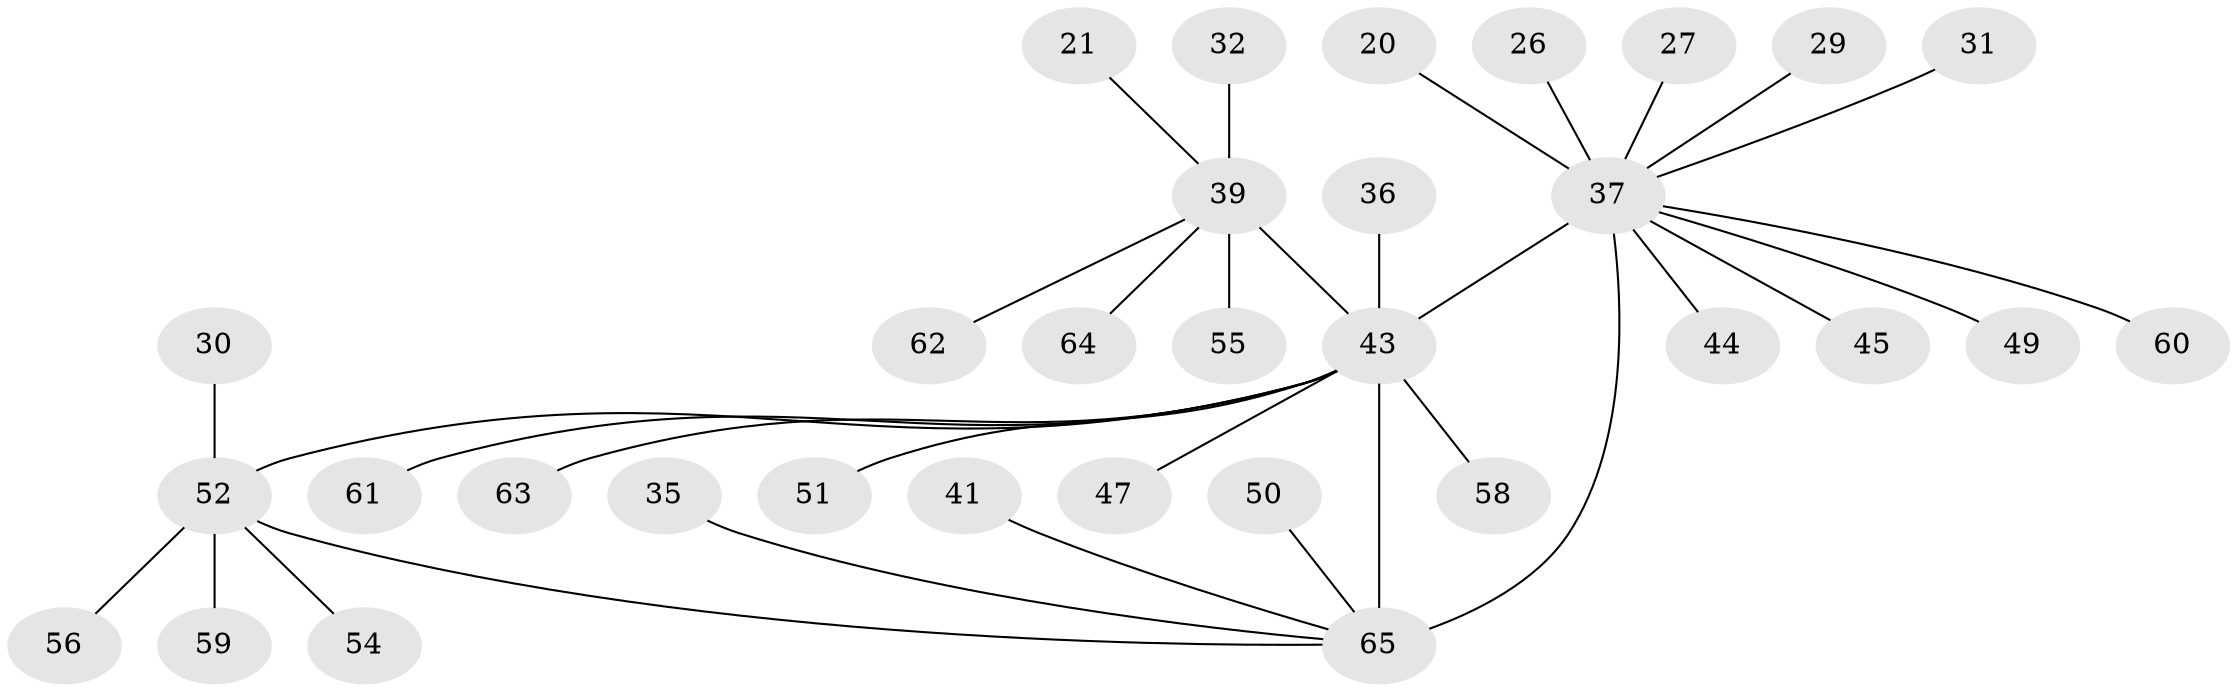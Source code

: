 // original degree distribution, {11: 0.015384615384615385, 6: 0.06153846153846154, 3: 0.07692307692307693, 5: 0.03076923076923077, 4: 0.03076923076923077, 9: 0.046153846153846156, 10: 0.015384615384615385, 1: 0.5076923076923077, 2: 0.2153846153846154}
// Generated by graph-tools (version 1.1) at 2025/54/03/09/25 04:54:15]
// undirected, 32 vertices, 33 edges
graph export_dot {
graph [start="1"]
  node [color=gray90,style=filled];
  20;
  21;
  26;
  27;
  29;
  30;
  31;
  32;
  35;
  36;
  37 [super="+12+6+34"];
  39 [super="+14+18"];
  41;
  43 [super="+33+16+15+5+8"];
  44 [super="+28"];
  45;
  47;
  49;
  50;
  51 [super="+42"];
  52 [super="+9"];
  54;
  55;
  56;
  58 [super="+48"];
  59;
  60;
  61;
  62;
  63;
  64 [super="+46+53"];
  65 [super="+23+3+17+24+40+57"];
  20 -- 37;
  21 -- 39;
  26 -- 37;
  27 -- 37;
  29 -- 37;
  30 -- 52;
  31 -- 37;
  32 -- 39;
  35 -- 65;
  36 -- 43;
  37 -- 43 [weight=7];
  37 -- 45;
  37 -- 49;
  37 -- 60;
  37 -- 65 [weight=5];
  37 -- 44;
  39 -- 43 [weight=4];
  39 -- 64;
  39 -- 55;
  39 -- 62;
  41 -- 65;
  43 -- 47;
  43 -- 61;
  43 -- 63;
  43 -- 51;
  43 -- 58;
  43 -- 65 [weight=2];
  43 -- 52 [weight=4];
  50 -- 65;
  52 -- 65;
  52 -- 54;
  52 -- 56;
  52 -- 59;
}
